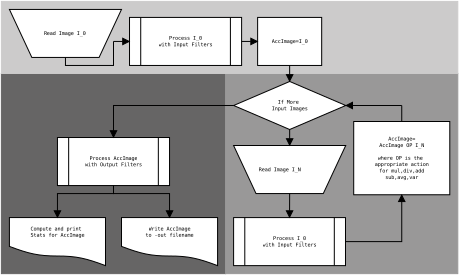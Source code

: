 <?xml version="1.0"?>
<diagram xmlns:dia="http://www.lysator.liu.se/~alla/dia/">
  <diagramdata>
    <attribute name="background">
      <color val="#ffffff"/>
    </attribute>
    <attribute name="paper">
      <composite type="paper">
        <attribute name="name">
          <string>#Letter#</string>
        </attribute>
        <attribute name="tmargin">
          <real val="2.54"/>
        </attribute>
        <attribute name="bmargin">
          <real val="2.54"/>
        </attribute>
        <attribute name="lmargin">
          <real val="2.54"/>
        </attribute>
        <attribute name="rmargin">
          <real val="2.54"/>
        </attribute>
        <attribute name="is_portrait">
          <boolean val="false"/>
        </attribute>
        <attribute name="scaling">
          <real val="0.374"/>
        </attribute>
        <attribute name="fitto">
          <boolean val="true"/>
        </attribute>
        <attribute name="fitwidth">
          <int val="1"/>
        </attribute>
        <attribute name="fitheight">
          <int val="1"/>
        </attribute>
      </composite>
    </attribute>
    <attribute name="grid">
      <composite type="grid">
        <attribute name="width_x">
          <real val="1"/>
        </attribute>
        <attribute name="width_y">
          <real val="1"/>
        </attribute>
        <attribute name="visible_x">
          <int val="1"/>
        </attribute>
        <attribute name="visible_y">
          <int val="1"/>
        </attribute>
      </composite>
    </attribute>
    <attribute name="guides">
      <composite type="guides">
        <attribute name="hguides"/>
        <attribute name="vguides"/>
      </composite>
    </attribute>
  </diagramdata>
  <layer name="Background" visible="true">
    <object type="Standard - Box" version="0" id="O0">
      <attribute name="obj_pos">
        <point val="1,20"/>
      </attribute>
      <attribute name="obj_bb">
        <rectangle val="0.95,19.95;29.05,45.05"/>
      </attribute>
      <attribute name="elem_corner">
        <point val="1,20"/>
      </attribute>
      <attribute name="elem_width">
        <real val="28"/>
      </attribute>
      <attribute name="elem_height">
        <real val="25"/>
      </attribute>
      <attribute name="border_color">
        <color val="#666565"/>
      </attribute>
      <attribute name="inner_color">
        <color val="#666565"/>
      </attribute>
      <attribute name="show_background">
        <boolean val="true"/>
      </attribute>
    </object>
    <object type="Standard - Box" version="0" id="O1">
      <attribute name="obj_pos">
        <point val="29,20"/>
      </attribute>
      <attribute name="obj_bb">
        <rectangle val="28.95,19.95;58.05,45.05"/>
      </attribute>
      <attribute name="elem_corner">
        <point val="29,20"/>
      </attribute>
      <attribute name="elem_width">
        <real val="29"/>
      </attribute>
      <attribute name="elem_height">
        <real val="25"/>
      </attribute>
      <attribute name="border_color">
        <color val="#999898"/>
      </attribute>
      <attribute name="inner_color">
        <color val="#999898"/>
      </attribute>
      <attribute name="show_background">
        <boolean val="true"/>
      </attribute>
    </object>
    <object type="Standard - Box" version="0" id="O2">
      <attribute name="obj_pos">
        <point val="1,11"/>
      </attribute>
      <attribute name="obj_bb">
        <rectangle val="0.95,10.95;58.05,20.05"/>
      </attribute>
      <attribute name="elem_corner">
        <point val="1,11"/>
      </attribute>
      <attribute name="elem_width">
        <real val="57"/>
      </attribute>
      <attribute name="elem_height">
        <real val="9"/>
      </attribute>
      <attribute name="border_color">
        <color val="#cccbcb"/>
      </attribute>
      <attribute name="inner_color">
        <color val="#cccbcb"/>
      </attribute>
      <attribute name="show_background">
        <boolean val="true"/>
      </attribute>
    </object>
    <object type="Flowchart - Manual Operation" version="0" id="O3">
      <attribute name="obj_pos">
        <point val="2.0,12"/>
      </attribute>
      <attribute name="obj_bb">
        <rectangle val="1.95,11.95;16.05,18.05"/>
      </attribute>
      <attribute name="elem_corner">
        <point val="2.0,12"/>
      </attribute>
      <attribute name="elem_width">
        <real val="14"/>
      </attribute>
      <attribute name="elem_height">
        <real val="6"/>
      </attribute>
      <attribute name="show_background">
        <boolean val="true"/>
      </attribute>
      <attribute name="flip_horizontal">
        <boolean val="false"/>
      </attribute>
      <attribute name="flip_vertical">
        <boolean val="false"/>
      </attribute>
      <attribute name="padding">
        <real val="0.354"/>
      </attribute>
      <attribute name="text">
        <composite type="text">
          <attribute name="string">
            <string>#Read Image I_0#</string>
          </attribute>
          <attribute name="font">
            <font name="Courier"/>
          </attribute>
          <attribute name="height">
            <real val="0.8"/>
          </attribute>
          <attribute name="pos">
            <point val="9,15.295"/>
          </attribute>
          <attribute name="color">
            <color val="#000000"/>
          </attribute>
          <attribute name="alignment">
            <enum val="1"/>
          </attribute>
        </composite>
      </attribute>
    </object>
    <object type="Flowchart - Predefined Process" version="0" id="O4">
      <attribute name="obj_pos">
        <point val="17,13"/>
      </attribute>
      <attribute name="obj_bb">
        <rectangle val="16.95,12.95;31.05,19.05"/>
      </attribute>
      <attribute name="elem_corner">
        <point val="17,13"/>
      </attribute>
      <attribute name="elem_width">
        <real val="14"/>
      </attribute>
      <attribute name="elem_height">
        <real val="6"/>
      </attribute>
      <attribute name="show_background">
        <boolean val="true"/>
      </attribute>
      <attribute name="flip_horizontal">
        <boolean val="false"/>
      </attribute>
      <attribute name="flip_vertical">
        <boolean val="false"/>
      </attribute>
      <attribute name="padding">
        <real val="0.354"/>
      </attribute>
      <attribute name="text">
        <composite type="text">
          <attribute name="string">
            <string>#Process I_0
with Input Filters#</string>
          </attribute>
          <attribute name="font">
            <font name="Courier"/>
          </attribute>
          <attribute name="height">
            <real val="0.8"/>
          </attribute>
          <attribute name="pos">
            <point val="24,15.895"/>
          </attribute>
          <attribute name="color">
            <color val="#000000"/>
          </attribute>
          <attribute name="alignment">
            <enum val="1"/>
          </attribute>
        </composite>
      </attribute>
    </object>
    <object type="Flowchart - Box" version="0" id="O5">
      <attribute name="obj_pos">
        <point val="33,13"/>
      </attribute>
      <attribute name="obj_bb">
        <rectangle val="32.95,12.95;41.05,19.05"/>
      </attribute>
      <attribute name="elem_corner">
        <point val="33,13"/>
      </attribute>
      <attribute name="elem_width">
        <real val="8"/>
      </attribute>
      <attribute name="elem_height">
        <real val="6"/>
      </attribute>
      <attribute name="show_background">
        <boolean val="true"/>
      </attribute>
      <attribute name="padding">
        <real val="0.5"/>
      </attribute>
      <attribute name="text">
        <composite type="text">
          <attribute name="string">
            <string>#AccImage=I_0#</string>
          </attribute>
          <attribute name="font">
            <font name="Courier"/>
          </attribute>
          <attribute name="height">
            <real val="0.8"/>
          </attribute>
          <attribute name="pos">
            <point val="37,16.295"/>
          </attribute>
          <attribute name="color">
            <color val="#000000"/>
          </attribute>
          <attribute name="alignment">
            <enum val="1"/>
          </attribute>
        </composite>
      </attribute>
    </object>
    <object type="Flowchart - Diamond" version="0" id="O6">
      <attribute name="obj_pos">
        <point val="30,21"/>
      </attribute>
      <attribute name="obj_bb">
        <rectangle val="29.95,20.95;44.05,27.05"/>
      </attribute>
      <attribute name="elem_corner">
        <point val="30,21"/>
      </attribute>
      <attribute name="elem_width">
        <real val="14"/>
      </attribute>
      <attribute name="elem_height">
        <real val="6"/>
      </attribute>
      <attribute name="show_background">
        <boolean val="true"/>
      </attribute>
      <attribute name="padding">
        <real val="0.354"/>
      </attribute>
      <attribute name="text">
        <composite type="text">
          <attribute name="string">
            <string>#If More 
Input Images#</string>
          </attribute>
          <attribute name="font">
            <font name="Courier"/>
          </attribute>
          <attribute name="height">
            <real val="0.8"/>
          </attribute>
          <attribute name="pos">
            <point val="37,23.895"/>
          </attribute>
          <attribute name="color">
            <color val="#000000"/>
          </attribute>
          <attribute name="alignment">
            <enum val="1"/>
          </attribute>
        </composite>
      </attribute>
    </object>
    <object type="Flowchart - Manual Operation" version="0" id="O7">
      <attribute name="obj_pos">
        <point val="30,29"/>
      </attribute>
      <attribute name="obj_bb">
        <rectangle val="29.95,28.95;44.05,35.05"/>
      </attribute>
      <attribute name="elem_corner">
        <point val="30,29"/>
      </attribute>
      <attribute name="elem_width">
        <real val="14"/>
      </attribute>
      <attribute name="elem_height">
        <real val="6"/>
      </attribute>
      <attribute name="show_background">
        <boolean val="true"/>
      </attribute>
      <attribute name="flip_horizontal">
        <boolean val="false"/>
      </attribute>
      <attribute name="flip_vertical">
        <boolean val="false"/>
      </attribute>
      <attribute name="padding">
        <real val="0.354"/>
      </attribute>
      <attribute name="text">
        <composite type="text">
          <attribute name="string">
            <string>#Read Image I_N#</string>
          </attribute>
          <attribute name="font">
            <font name="Courier"/>
          </attribute>
          <attribute name="height">
            <real val="0.8"/>
          </attribute>
          <attribute name="pos">
            <point val="32.8,32.295"/>
          </attribute>
          <attribute name="color">
            <color val="#000000"/>
          </attribute>
          <attribute name="alignment">
            <enum val="0"/>
          </attribute>
        </composite>
      </attribute>
    </object>
    <object type="Flowchart - Box" version="0" id="O8">
      <attribute name="obj_pos">
        <point val="45,26"/>
      </attribute>
      <attribute name="obj_bb">
        <rectangle val="44.95,25.95;57.05,35.2"/>
      </attribute>
      <attribute name="elem_corner">
        <point val="45,26"/>
      </attribute>
      <attribute name="elem_width">
        <real val="12"/>
      </attribute>
      <attribute name="elem_height">
        <real val="9.15"/>
      </attribute>
      <attribute name="show_background">
        <boolean val="true"/>
      </attribute>
      <attribute name="padding">
        <real val="0.5"/>
      </attribute>
      <attribute name="text">
        <composite type="text">
          <attribute name="string">
            <string>#AccImage=
AccImage OP I_N

where OP is the 
appropriate action
for mul,div,add
sub,avg,var#</string>
          </attribute>
          <attribute name="font">
            <font name="Courier"/>
          </attribute>
          <attribute name="height">
            <real val="0.8"/>
          </attribute>
          <attribute name="pos">
            <point val="51,28.47"/>
          </attribute>
          <attribute name="color">
            <color val="#000000"/>
          </attribute>
          <attribute name="alignment">
            <enum val="1"/>
          </attribute>
        </composite>
      </attribute>
    </object>
    <object type="Flowchart - Predefined Process" version="0" id="O9">
      <attribute name="obj_pos">
        <point val="8,28"/>
      </attribute>
      <attribute name="obj_bb">
        <rectangle val="7.95,27.95;22.05,34.05"/>
      </attribute>
      <attribute name="elem_corner">
        <point val="8,28"/>
      </attribute>
      <attribute name="elem_width">
        <real val="14"/>
      </attribute>
      <attribute name="elem_height">
        <real val="6"/>
      </attribute>
      <attribute name="show_background">
        <boolean val="true"/>
      </attribute>
      <attribute name="flip_horizontal">
        <boolean val="false"/>
      </attribute>
      <attribute name="flip_vertical">
        <boolean val="false"/>
      </attribute>
      <attribute name="padding">
        <real val="0.354"/>
      </attribute>
      <attribute name="text">
        <composite type="text">
          <attribute name="string">
            <string>#Process AccImage
with Output Filters#</string>
          </attribute>
          <attribute name="font">
            <font name="Courier"/>
          </attribute>
          <attribute name="height">
            <real val="0.8"/>
          </attribute>
          <attribute name="pos">
            <point val="15,30.895"/>
          </attribute>
          <attribute name="color">
            <color val="#000000"/>
          </attribute>
          <attribute name="alignment">
            <enum val="1"/>
          </attribute>
        </composite>
      </attribute>
    </object>
    <object type="Flowchart - Transmittal Tape" version="0" id="O10">
      <attribute name="obj_pos">
        <point val="2,38"/>
      </attribute>
      <attribute name="obj_bb">
        <rectangle val="1.95,37.95;14.05,44.05"/>
      </attribute>
      <attribute name="elem_corner">
        <point val="2,38"/>
      </attribute>
      <attribute name="elem_width">
        <real val="12"/>
      </attribute>
      <attribute name="elem_height">
        <real val="6"/>
      </attribute>
      <attribute name="show_background">
        <boolean val="true"/>
      </attribute>
      <attribute name="flip_horizontal">
        <boolean val="false"/>
      </attribute>
      <attribute name="flip_vertical">
        <boolean val="false"/>
      </attribute>
      <attribute name="padding">
        <real val="0.354"/>
      </attribute>
      <attribute name="text">
        <composite type="text">
          <attribute name="string">
            <string>#Compute and print 
Stats for AccImage#</string>
          </attribute>
          <attribute name="font">
            <font name="Courier"/>
          </attribute>
          <attribute name="height">
            <real val="0.8"/>
          </attribute>
          <attribute name="pos">
            <point val="8,39.695"/>
          </attribute>
          <attribute name="color">
            <color val="#000000"/>
          </attribute>
          <attribute name="alignment">
            <enum val="1"/>
          </attribute>
        </composite>
      </attribute>
    </object>
    <object type="Flowchart - Transmittal Tape" version="0" id="O11">
      <attribute name="obj_pos">
        <point val="16,38"/>
      </attribute>
      <attribute name="obj_bb">
        <rectangle val="15.95,37.95;28.05,44.05"/>
      </attribute>
      <attribute name="elem_corner">
        <point val="16,38"/>
      </attribute>
      <attribute name="elem_width">
        <real val="12"/>
      </attribute>
      <attribute name="elem_height">
        <real val="6"/>
      </attribute>
      <attribute name="show_background">
        <boolean val="true"/>
      </attribute>
      <attribute name="flip_horizontal">
        <boolean val="false"/>
      </attribute>
      <attribute name="flip_vertical">
        <boolean val="false"/>
      </attribute>
      <attribute name="padding">
        <real val="0.354"/>
      </attribute>
      <attribute name="text">
        <composite type="text">
          <attribute name="string">
            <string>#Write AccImage
to -out filename#</string>
          </attribute>
          <attribute name="font">
            <font name="Courier"/>
          </attribute>
          <attribute name="height">
            <real val="0.8"/>
          </attribute>
          <attribute name="pos">
            <point val="22,39.695"/>
          </attribute>
          <attribute name="color">
            <color val="#000000"/>
          </attribute>
          <attribute name="alignment">
            <enum val="1"/>
          </attribute>
        </composite>
      </attribute>
    </object>
    <object type="Standard - Line" version="0" id="O12">
      <attribute name="obj_pos">
        <point val="22,55"/>
      </attribute>
      <attribute name="obj_bb">
        <rectangle val="21.95,54.95;22.05,55.05"/>
      </attribute>
      <attribute name="conn_endpoints">
        <point val="22,55"/>
        <point val="22,55"/>
      </attribute>
      <attribute name="numcp">
        <int val="1"/>
      </attribute>
    </object>
    <object type="Standard - Line" version="0" id="O13">
      <attribute name="obj_pos">
        <point val="31,16"/>
      </attribute>
      <attribute name="obj_bb">
        <rectangle val="30.15,15.15;33.85,16.85"/>
      </attribute>
      <attribute name="conn_endpoints">
        <point val="31,16"/>
        <point val="33,16"/>
      </attribute>
      <attribute name="numcp">
        <int val="1"/>
      </attribute>
      <attribute name="end_arrow">
        <enum val="3"/>
      </attribute>
      <attribute name="end_arrow_length">
        <real val="0.8"/>
      </attribute>
      <attribute name="end_arrow_width">
        <real val="0.8"/>
      </attribute>
      <connections>
        <connection handle="0" to="O4" connection="10"/>
        <connection handle="1" to="O5" connection="7"/>
      </connections>
    </object>
    <object type="Standard - Line" version="0" id="O14">
      <attribute name="obj_pos">
        <point val="37,27"/>
      </attribute>
      <attribute name="obj_bb">
        <rectangle val="36.15,26.15;37.85,29.85"/>
      </attribute>
      <attribute name="conn_endpoints">
        <point val="37,27"/>
        <point val="37,29"/>
      </attribute>
      <attribute name="numcp">
        <int val="1"/>
      </attribute>
      <attribute name="end_arrow">
        <enum val="3"/>
      </attribute>
      <attribute name="end_arrow_length">
        <real val="0.8"/>
      </attribute>
      <attribute name="end_arrow_width">
        <real val="0.8"/>
      </attribute>
      <connections>
        <connection handle="0" to="O6" connection="8"/>
        <connection handle="1" to="O7" connection="2"/>
      </connections>
    </object>
    <object type="Flowchart - Predefined Process" version="0" id="O15">
      <attribute name="obj_pos">
        <point val="30,38"/>
      </attribute>
      <attribute name="obj_bb">
        <rectangle val="29.95,37.95;44.024,44.05"/>
      </attribute>
      <attribute name="elem_corner">
        <point val="30,38"/>
      </attribute>
      <attribute name="elem_width">
        <real val="13.974"/>
      </attribute>
      <attribute name="elem_height">
        <real val="6"/>
      </attribute>
      <attribute name="show_background">
        <boolean val="true"/>
      </attribute>
      <attribute name="flip_horizontal">
        <boolean val="false"/>
      </attribute>
      <attribute name="flip_vertical">
        <boolean val="false"/>
      </attribute>
      <attribute name="padding">
        <real val="0.354"/>
      </attribute>
      <attribute name="text">
        <composite type="text">
          <attribute name="string">
            <string>#Process I_0
with Input Filters#</string>
          </attribute>
          <attribute name="font">
            <font name="Courier"/>
          </attribute>
          <attribute name="height">
            <real val="0.8"/>
          </attribute>
          <attribute name="pos">
            <point val="36.987,40.895"/>
          </attribute>
          <attribute name="color">
            <color val="#000000"/>
          </attribute>
          <attribute name="alignment">
            <enum val="1"/>
          </attribute>
        </composite>
      </attribute>
    </object>
    <object type="Standard - Line" version="0" id="O16">
      <attribute name="obj_pos">
        <point val="37,35"/>
      </attribute>
      <attribute name="obj_bb">
        <rectangle val="36.137,34.15;37.85,38.85"/>
      </attribute>
      <attribute name="conn_endpoints">
        <point val="37,35"/>
        <point val="36.987,38"/>
      </attribute>
      <attribute name="numcp">
        <int val="1"/>
      </attribute>
      <attribute name="end_arrow">
        <enum val="3"/>
      </attribute>
      <attribute name="end_arrow_length">
        <real val="0.8"/>
      </attribute>
      <attribute name="end_arrow_width">
        <real val="0.8"/>
      </attribute>
      <connections>
        <connection handle="0" to="O7" connection="14"/>
        <connection handle="1" to="O15" connection="2"/>
      </connections>
    </object>
    <object type="Standard - ZigZagLine" version="0" id="O17">
      <attribute name="obj_pos">
        <point val="43.974,41"/>
      </attribute>
      <attribute name="obj_bb">
        <rectangle val="43.124,34.3;51.85,41.85"/>
      </attribute>
      <attribute name="orth_points">
        <point val="43.974,41"/>
        <point val="43.974,41"/>
        <point val="51,41"/>
        <point val="51,35.15"/>
      </attribute>
      <attribute name="orth_orient">
        <enum val="1"/>
        <enum val="0"/>
        <enum val="1"/>
      </attribute>
      <attribute name="end_arrow">
        <enum val="3"/>
      </attribute>
      <attribute name="end_arrow_length">
        <real val="0.8"/>
      </attribute>
      <attribute name="end_arrow_width">
        <real val="0.8"/>
      </attribute>
      <connections>
        <connection handle="0" to="O15" connection="10"/>
        <connection handle="1" to="O8" connection="13"/>
      </connections>
    </object>
    <object type="Standard - Line" version="0" id="O18">
      <attribute name="obj_pos">
        <point val="44,24"/>
      </attribute>
      <attribute name="obj_bb">
        <rectangle val="43.15,23.15;51.85,24.85"/>
      </attribute>
      <attribute name="conn_endpoints">
        <point val="44,24"/>
        <point val="51,24"/>
      </attribute>
      <attribute name="numcp">
        <int val="1"/>
      </attribute>
      <attribute name="start_arrow">
        <enum val="3"/>
      </attribute>
      <attribute name="start_arrow_length">
        <real val="0.8"/>
      </attribute>
      <attribute name="start_arrow_width">
        <real val="0.8"/>
      </attribute>
      <connections>
        <connection handle="0" to="O6" connection="4"/>
      </connections>
    </object>
    <object type="Standard - Line" version="0" id="O19">
      <attribute name="obj_pos">
        <point val="51,24"/>
      </attribute>
      <attribute name="obj_bb">
        <rectangle val="50.95,23.95;51.05,26.05"/>
      </attribute>
      <attribute name="conn_endpoints">
        <point val="51,24"/>
        <point val="51,26"/>
      </attribute>
      <attribute name="numcp">
        <int val="1"/>
      </attribute>
      <connections>
        <connection handle="1" to="O8" connection="2"/>
      </connections>
    </object>
    <object type="Standard - ZigZagLine" version="0" id="O20">
      <attribute name="obj_pos">
        <point val="30,24"/>
      </attribute>
      <attribute name="obj_bb">
        <rectangle val="14.15,23.15;30.85,28.85"/>
      </attribute>
      <attribute name="orth_points">
        <point val="30,24"/>
        <point val="30,24"/>
        <point val="15,24"/>
        <point val="15,28"/>
      </attribute>
      <attribute name="orth_orient">
        <enum val="1"/>
        <enum val="0"/>
        <enum val="1"/>
      </attribute>
      <attribute name="end_arrow">
        <enum val="3"/>
      </attribute>
      <attribute name="end_arrow_length">
        <real val="0.8"/>
      </attribute>
      <attribute name="end_arrow_width">
        <real val="0.8"/>
      </attribute>
      <connections>
        <connection handle="0" to="O6" connection="12"/>
        <connection handle="1" to="O9" connection="2"/>
      </connections>
    </object>
    <object type="Standard - ZigZagLine" version="0" id="O21">
      <attribute name="obj_pos">
        <point val="15,34"/>
      </attribute>
      <attribute name="obj_bb">
        <rectangle val="7.15,33.15;15.85,38.85"/>
      </attribute>
      <attribute name="orth_points">
        <point val="15,34"/>
        <point val="15,35"/>
        <point val="8,35"/>
        <point val="8,38"/>
      </attribute>
      <attribute name="orth_orient">
        <enum val="1"/>
        <enum val="0"/>
        <enum val="1"/>
      </attribute>
      <attribute name="end_arrow">
        <enum val="3"/>
      </attribute>
      <attribute name="end_arrow_length">
        <real val="0.8"/>
      </attribute>
      <attribute name="end_arrow_width">
        <real val="0.8"/>
      </attribute>
      <connections>
        <connection handle="0" to="O9" connection="14"/>
        <connection handle="1" to="O10" connection="2"/>
      </connections>
    </object>
    <object type="Standard - ZigZagLine" version="0" id="O22">
      <attribute name="obj_pos">
        <point val="15,34"/>
      </attribute>
      <attribute name="obj_bb">
        <rectangle val="14.15,33.15;22.85,38.85"/>
      </attribute>
      <attribute name="orth_points">
        <point val="15,34"/>
        <point val="15,35"/>
        <point val="22,35"/>
        <point val="22,38"/>
      </attribute>
      <attribute name="orth_orient">
        <enum val="1"/>
        <enum val="0"/>
        <enum val="1"/>
      </attribute>
      <attribute name="end_arrow">
        <enum val="3"/>
      </attribute>
      <attribute name="end_arrow_length">
        <real val="0.8"/>
      </attribute>
      <attribute name="end_arrow_width">
        <real val="0.8"/>
      </attribute>
      <connections>
        <connection handle="0" to="O9" connection="14"/>
        <connection handle="1" to="O11" connection="2"/>
      </connections>
    </object>
    <object type="Standard - ZigZagLine" version="0" id="O23">
      <attribute name="obj_pos">
        <point val="9,18"/>
      </attribute>
      <attribute name="obj_bb">
        <rectangle val="8.95,15.95;15.05,19.05"/>
      </attribute>
      <attribute name="orth_points">
        <point val="9,18"/>
        <point val="9,19"/>
        <point val="15,19"/>
        <point val="15,16"/>
      </attribute>
      <attribute name="orth_orient">
        <enum val="1"/>
        <enum val="0"/>
        <enum val="1"/>
      </attribute>
      <connections>
        <connection handle="0" to="O3" connection="14"/>
      </connections>
    </object>
    <object type="Standard - Line" version="0" id="O24">
      <attribute name="obj_pos">
        <point val="15,16"/>
      </attribute>
      <attribute name="obj_bb">
        <rectangle val="14.15,15.15;17.85,16.85"/>
      </attribute>
      <attribute name="conn_endpoints">
        <point val="15,16"/>
        <point val="17,16"/>
      </attribute>
      <attribute name="numcp">
        <int val="1"/>
      </attribute>
      <attribute name="end_arrow">
        <enum val="3"/>
      </attribute>
      <attribute name="end_arrow_length">
        <real val="0.8"/>
      </attribute>
      <attribute name="end_arrow_width">
        <real val="0.8"/>
      </attribute>
      <connections>
        <connection handle="1" to="O4" connection="6"/>
      </connections>
    </object>
    <object type="Standard - Line" version="0" id="O25">
      <attribute name="obj_pos">
        <point val="37,19"/>
      </attribute>
      <attribute name="obj_bb">
        <rectangle val="36.15,18.15;37.85,21.85"/>
      </attribute>
      <attribute name="conn_endpoints">
        <point val="37,19"/>
        <point val="37,21"/>
      </attribute>
      <attribute name="numcp">
        <int val="1"/>
      </attribute>
      <attribute name="end_arrow">
        <enum val="3"/>
      </attribute>
      <attribute name="end_arrow_length">
        <real val="0.8"/>
      </attribute>
      <attribute name="end_arrow_width">
        <real val="0.8"/>
      </attribute>
      <connections>
        <connection handle="0" to="O5" connection="13"/>
        <connection handle="1" to="O6" connection="0"/>
      </connections>
    </object>
  </layer>
</diagram>
